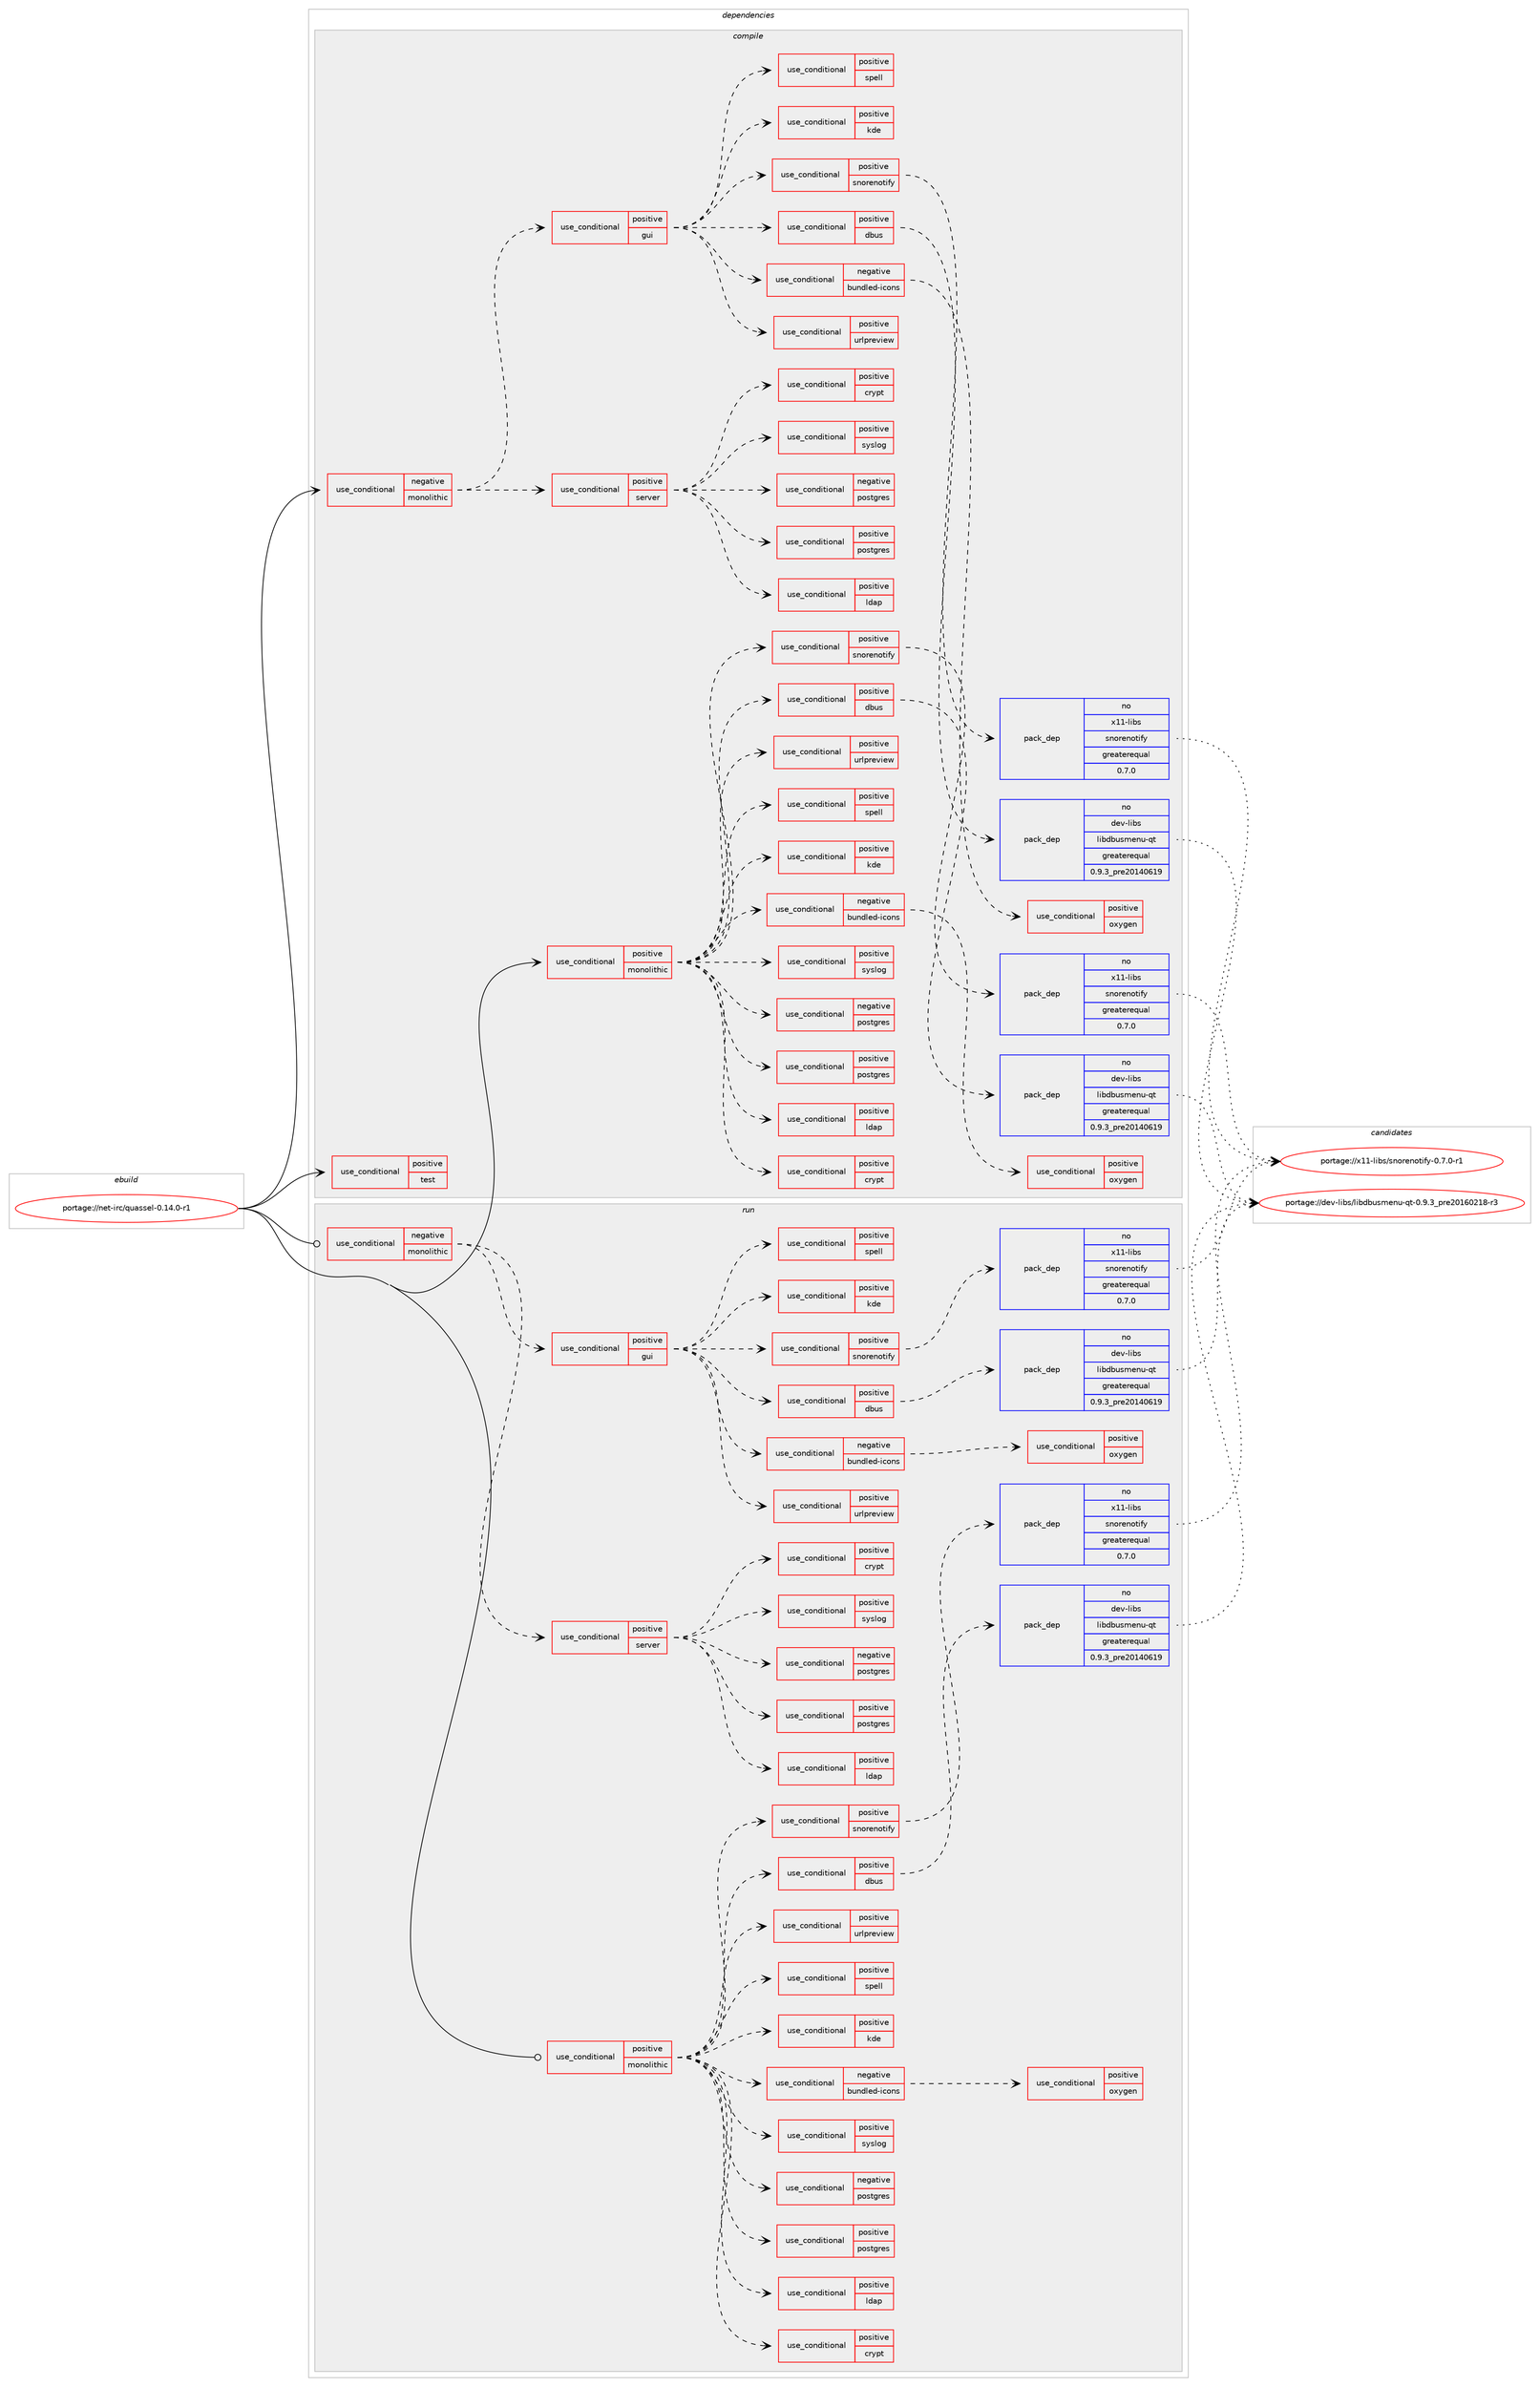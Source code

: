 digraph prolog {

# *************
# Graph options
# *************

newrank=true;
concentrate=true;
compound=true;
graph [rankdir=LR,fontname=Helvetica,fontsize=10,ranksep=1.5];#, ranksep=2.5, nodesep=0.2];
edge  [arrowhead=vee];
node  [fontname=Helvetica,fontsize=10];

# **********
# The ebuild
# **********

subgraph cluster_leftcol {
color=gray;
label=<<i>ebuild</i>>;
id [label="portage://net-irc/quassel-0.14.0-r1", color=red, width=4, href="../net-irc/quassel-0.14.0-r1.svg"];
}

# ****************
# The dependencies
# ****************

subgraph cluster_midcol {
color=gray;
label=<<i>dependencies</i>>;
subgraph cluster_compile {
fillcolor="#eeeeee";
style=filled;
label=<<i>compile</i>>;
subgraph cond66 {
dependency106 [label=<<TABLE BORDER="0" CELLBORDER="1" CELLSPACING="0" CELLPADDING="4"><TR><TD ROWSPAN="3" CELLPADDING="10">use_conditional</TD></TR><TR><TD>negative</TD></TR><TR><TD>monolithic</TD></TR></TABLE>>, shape=none, color=red];
subgraph cond67 {
dependency107 [label=<<TABLE BORDER="0" CELLBORDER="1" CELLSPACING="0" CELLPADDING="4"><TR><TD ROWSPAN="3" CELLPADDING="10">use_conditional</TD></TR><TR><TD>positive</TD></TR><TR><TD>server</TD></TR></TABLE>>, shape=none, color=red];
# *** BEGIN UNKNOWN DEPENDENCY TYPE (TODO) ***
# dependency107 -> package_dependency(portage://net-irc/quassel-0.14.0-r1,install,no,acct-group,quassel,none,[,,],[],[])
# *** END UNKNOWN DEPENDENCY TYPE (TODO) ***

# *** BEGIN UNKNOWN DEPENDENCY TYPE (TODO) ***
# dependency107 -> package_dependency(portage://net-irc/quassel-0.14.0-r1,install,no,acct-user,quassel,none,[,,],[],[])
# *** END UNKNOWN DEPENDENCY TYPE (TODO) ***

# *** BEGIN UNKNOWN DEPENDENCY TYPE (TODO) ***
# dependency107 -> package_dependency(portage://net-irc/quassel-0.14.0-r1,install,no,dev-qt,qtscript,none,[,,],[slot(5)],[])
# *** END UNKNOWN DEPENDENCY TYPE (TODO) ***

subgraph cond68 {
dependency108 [label=<<TABLE BORDER="0" CELLBORDER="1" CELLSPACING="0" CELLPADDING="4"><TR><TD ROWSPAN="3" CELLPADDING="10">use_conditional</TD></TR><TR><TD>positive</TD></TR><TR><TD>crypt</TD></TR></TABLE>>, shape=none, color=red];
# *** BEGIN UNKNOWN DEPENDENCY TYPE (TODO) ***
# dependency108 -> package_dependency(portage://net-irc/quassel-0.14.0-r1,install,no,app-crypt,qca,none,[,,],[slot(2)],[use(enable(ssl),none)])
# *** END UNKNOWN DEPENDENCY TYPE (TODO) ***

}
dependency107:e -> dependency108:w [weight=20,style="dashed",arrowhead="vee"];
subgraph cond69 {
dependency109 [label=<<TABLE BORDER="0" CELLBORDER="1" CELLSPACING="0" CELLPADDING="4"><TR><TD ROWSPAN="3" CELLPADDING="10">use_conditional</TD></TR><TR><TD>positive</TD></TR><TR><TD>ldap</TD></TR></TABLE>>, shape=none, color=red];
# *** BEGIN UNKNOWN DEPENDENCY TYPE (TODO) ***
# dependency109 -> package_dependency(portage://net-irc/quassel-0.14.0-r1,install,no,net-nds,openldap,none,[,,],any_same_slot,[])
# *** END UNKNOWN DEPENDENCY TYPE (TODO) ***

}
dependency107:e -> dependency109:w [weight=20,style="dashed",arrowhead="vee"];
subgraph cond70 {
dependency110 [label=<<TABLE BORDER="0" CELLBORDER="1" CELLSPACING="0" CELLPADDING="4"><TR><TD ROWSPAN="3" CELLPADDING="10">use_conditional</TD></TR><TR><TD>positive</TD></TR><TR><TD>postgres</TD></TR></TABLE>>, shape=none, color=red];
# *** BEGIN UNKNOWN DEPENDENCY TYPE (TODO) ***
# dependency110 -> package_dependency(portage://net-irc/quassel-0.14.0-r1,install,no,dev-qt,qtsql,none,[,,],[slot(5)],[use(enable(postgres),none)])
# *** END UNKNOWN DEPENDENCY TYPE (TODO) ***

}
dependency107:e -> dependency110:w [weight=20,style="dashed",arrowhead="vee"];
subgraph cond71 {
dependency111 [label=<<TABLE BORDER="0" CELLBORDER="1" CELLSPACING="0" CELLPADDING="4"><TR><TD ROWSPAN="3" CELLPADDING="10">use_conditional</TD></TR><TR><TD>negative</TD></TR><TR><TD>postgres</TD></TR></TABLE>>, shape=none, color=red];
# *** BEGIN UNKNOWN DEPENDENCY TYPE (TODO) ***
# dependency111 -> package_dependency(portage://net-irc/quassel-0.14.0-r1,install,no,dev-qt,qtsql,none,[,,],[slot(5)],[use(enable(sqlite),none)])
# *** END UNKNOWN DEPENDENCY TYPE (TODO) ***

# *** BEGIN UNKNOWN DEPENDENCY TYPE (TODO) ***
# dependency111 -> package_dependency(portage://net-irc/quassel-0.14.0-r1,install,no,dev-db,sqlite,none,[,,],[slot(3)],[use(enable(threadsafe),positive),use(disable(secure-delete),none)])
# *** END UNKNOWN DEPENDENCY TYPE (TODO) ***

}
dependency107:e -> dependency111:w [weight=20,style="dashed",arrowhead="vee"];
subgraph cond72 {
dependency112 [label=<<TABLE BORDER="0" CELLBORDER="1" CELLSPACING="0" CELLPADDING="4"><TR><TD ROWSPAN="3" CELLPADDING="10">use_conditional</TD></TR><TR><TD>positive</TD></TR><TR><TD>syslog</TD></TR></TABLE>>, shape=none, color=red];
# *** BEGIN UNKNOWN DEPENDENCY TYPE (TODO) ***
# dependency112 -> package_dependency(portage://net-irc/quassel-0.14.0-r1,install,no,virtual,logger,none,[,,],[],[])
# *** END UNKNOWN DEPENDENCY TYPE (TODO) ***

}
dependency107:e -> dependency112:w [weight=20,style="dashed",arrowhead="vee"];
}
dependency106:e -> dependency107:w [weight=20,style="dashed",arrowhead="vee"];
subgraph cond73 {
dependency113 [label=<<TABLE BORDER="0" CELLBORDER="1" CELLSPACING="0" CELLPADDING="4"><TR><TD ROWSPAN="3" CELLPADDING="10">use_conditional</TD></TR><TR><TD>positive</TD></TR><TR><TD>gui</TD></TR></TABLE>>, shape=none, color=red];
# *** BEGIN UNKNOWN DEPENDENCY TYPE (TODO) ***
# dependency113 -> package_dependency(portage://net-irc/quassel-0.14.0-r1,install,no,dev-qt,qtgui,none,[,,],[slot(5)],[])
# *** END UNKNOWN DEPENDENCY TYPE (TODO) ***

# *** BEGIN UNKNOWN DEPENDENCY TYPE (TODO) ***
# dependency113 -> package_dependency(portage://net-irc/quassel-0.14.0-r1,install,no,dev-qt,qtmultimedia,none,[,,],[slot(5)],[])
# *** END UNKNOWN DEPENDENCY TYPE (TODO) ***

# *** BEGIN UNKNOWN DEPENDENCY TYPE (TODO) ***
# dependency113 -> package_dependency(portage://net-irc/quassel-0.14.0-r1,install,no,dev-qt,qtwidgets,none,[,,],[slot(5)],[])
# *** END UNKNOWN DEPENDENCY TYPE (TODO) ***

subgraph cond74 {
dependency114 [label=<<TABLE BORDER="0" CELLBORDER="1" CELLSPACING="0" CELLPADDING="4"><TR><TD ROWSPAN="3" CELLPADDING="10">use_conditional</TD></TR><TR><TD>negative</TD></TR><TR><TD>bundled-icons</TD></TR></TABLE>>, shape=none, color=red];
# *** BEGIN UNKNOWN DEPENDENCY TYPE (TODO) ***
# dependency114 -> package_dependency(portage://net-irc/quassel-0.14.0-r1,install,no,kde-frameworks,breeze-icons,none,[,,],[slot(5)],[])
# *** END UNKNOWN DEPENDENCY TYPE (TODO) ***

subgraph cond75 {
dependency115 [label=<<TABLE BORDER="0" CELLBORDER="1" CELLSPACING="0" CELLPADDING="4"><TR><TD ROWSPAN="3" CELLPADDING="10">use_conditional</TD></TR><TR><TD>positive</TD></TR><TR><TD>oxygen</TD></TR></TABLE>>, shape=none, color=red];
# *** BEGIN UNKNOWN DEPENDENCY TYPE (TODO) ***
# dependency115 -> package_dependency(portage://net-irc/quassel-0.14.0-r1,install,no,kde-frameworks,oxygen-icons,none,[,,],[slot(5)],[])
# *** END UNKNOWN DEPENDENCY TYPE (TODO) ***

}
dependency114:e -> dependency115:w [weight=20,style="dashed",arrowhead="vee"];
}
dependency113:e -> dependency114:w [weight=20,style="dashed",arrowhead="vee"];
subgraph cond76 {
dependency116 [label=<<TABLE BORDER="0" CELLBORDER="1" CELLSPACING="0" CELLPADDING="4"><TR><TD ROWSPAN="3" CELLPADDING="10">use_conditional</TD></TR><TR><TD>positive</TD></TR><TR><TD>dbus</TD></TR></TABLE>>, shape=none, color=red];
subgraph pack38 {
dependency117 [label=<<TABLE BORDER="0" CELLBORDER="1" CELLSPACING="0" CELLPADDING="4" WIDTH="220"><TR><TD ROWSPAN="6" CELLPADDING="30">pack_dep</TD></TR><TR><TD WIDTH="110">no</TD></TR><TR><TD>dev-libs</TD></TR><TR><TD>libdbusmenu-qt</TD></TR><TR><TD>greaterequal</TD></TR><TR><TD>0.9.3_pre20140619</TD></TR></TABLE>>, shape=none, color=blue];
}
dependency116:e -> dependency117:w [weight=20,style="dashed",arrowhead="vee"];
# *** BEGIN UNKNOWN DEPENDENCY TYPE (TODO) ***
# dependency116 -> package_dependency(portage://net-irc/quassel-0.14.0-r1,install,no,dev-qt,qtdbus,none,[,,],[slot(5)],[])
# *** END UNKNOWN DEPENDENCY TYPE (TODO) ***

}
dependency113:e -> dependency116:w [weight=20,style="dashed",arrowhead="vee"];
subgraph cond77 {
dependency118 [label=<<TABLE BORDER="0" CELLBORDER="1" CELLSPACING="0" CELLPADDING="4"><TR><TD ROWSPAN="3" CELLPADDING="10">use_conditional</TD></TR><TR><TD>positive</TD></TR><TR><TD>kde</TD></TR></TABLE>>, shape=none, color=red];
# *** BEGIN UNKNOWN DEPENDENCY TYPE (TODO) ***
# dependency118 -> package_dependency(portage://net-irc/quassel-0.14.0-r1,install,no,kde-frameworks,kconfigwidgets,none,[,,],[slot(5)],[])
# *** END UNKNOWN DEPENDENCY TYPE (TODO) ***

# *** BEGIN UNKNOWN DEPENDENCY TYPE (TODO) ***
# dependency118 -> package_dependency(portage://net-irc/quassel-0.14.0-r1,install,no,kde-frameworks,kcoreaddons,none,[,,],[slot(5)],[])
# *** END UNKNOWN DEPENDENCY TYPE (TODO) ***

# *** BEGIN UNKNOWN DEPENDENCY TYPE (TODO) ***
# dependency118 -> package_dependency(portage://net-irc/quassel-0.14.0-r1,install,no,kde-frameworks,knotifications,none,[,,],[slot(5)],[])
# *** END UNKNOWN DEPENDENCY TYPE (TODO) ***

# *** BEGIN UNKNOWN DEPENDENCY TYPE (TODO) ***
# dependency118 -> package_dependency(portage://net-irc/quassel-0.14.0-r1,install,no,kde-frameworks,knotifyconfig,none,[,,],[slot(5)],[])
# *** END UNKNOWN DEPENDENCY TYPE (TODO) ***

# *** BEGIN UNKNOWN DEPENDENCY TYPE (TODO) ***
# dependency118 -> package_dependency(portage://net-irc/quassel-0.14.0-r1,install,no,kde-frameworks,ktextwidgets,none,[,,],[slot(5)],[])
# *** END UNKNOWN DEPENDENCY TYPE (TODO) ***

# *** BEGIN UNKNOWN DEPENDENCY TYPE (TODO) ***
# dependency118 -> package_dependency(portage://net-irc/quassel-0.14.0-r1,install,no,kde-frameworks,kwidgetsaddons,none,[,,],[slot(5)],[])
# *** END UNKNOWN DEPENDENCY TYPE (TODO) ***

# *** BEGIN UNKNOWN DEPENDENCY TYPE (TODO) ***
# dependency118 -> package_dependency(portage://net-irc/quassel-0.14.0-r1,install,no,kde-frameworks,kxmlgui,none,[,,],[slot(5)],[])
# *** END UNKNOWN DEPENDENCY TYPE (TODO) ***

}
dependency113:e -> dependency118:w [weight=20,style="dashed",arrowhead="vee"];
subgraph cond78 {
dependency119 [label=<<TABLE BORDER="0" CELLBORDER="1" CELLSPACING="0" CELLPADDING="4"><TR><TD ROWSPAN="3" CELLPADDING="10">use_conditional</TD></TR><TR><TD>positive</TD></TR><TR><TD>snorenotify</TD></TR></TABLE>>, shape=none, color=red];
subgraph pack39 {
dependency120 [label=<<TABLE BORDER="0" CELLBORDER="1" CELLSPACING="0" CELLPADDING="4" WIDTH="220"><TR><TD ROWSPAN="6" CELLPADDING="30">pack_dep</TD></TR><TR><TD WIDTH="110">no</TD></TR><TR><TD>x11-libs</TD></TR><TR><TD>snorenotify</TD></TR><TR><TD>greaterequal</TD></TR><TR><TD>0.7.0</TD></TR></TABLE>>, shape=none, color=blue];
}
dependency119:e -> dependency120:w [weight=20,style="dashed",arrowhead="vee"];
}
dependency113:e -> dependency119:w [weight=20,style="dashed",arrowhead="vee"];
subgraph cond79 {
dependency121 [label=<<TABLE BORDER="0" CELLBORDER="1" CELLSPACING="0" CELLPADDING="4"><TR><TD ROWSPAN="3" CELLPADDING="10">use_conditional</TD></TR><TR><TD>positive</TD></TR><TR><TD>spell</TD></TR></TABLE>>, shape=none, color=red];
# *** BEGIN UNKNOWN DEPENDENCY TYPE (TODO) ***
# dependency121 -> package_dependency(portage://net-irc/quassel-0.14.0-r1,install,no,kde-frameworks,sonnet,none,[,,],[slot(5)],[])
# *** END UNKNOWN DEPENDENCY TYPE (TODO) ***

}
dependency113:e -> dependency121:w [weight=20,style="dashed",arrowhead="vee"];
subgraph cond80 {
dependency122 [label=<<TABLE BORDER="0" CELLBORDER="1" CELLSPACING="0" CELLPADDING="4"><TR><TD ROWSPAN="3" CELLPADDING="10">use_conditional</TD></TR><TR><TD>positive</TD></TR><TR><TD>urlpreview</TD></TR></TABLE>>, shape=none, color=red];
# *** BEGIN UNKNOWN DEPENDENCY TYPE (TODO) ***
# dependency122 -> package_dependency(portage://net-irc/quassel-0.14.0-r1,install,no,dev-qt,qtwebengine,none,[,,],[slot(5)],[use(enable(widgets),none)])
# *** END UNKNOWN DEPENDENCY TYPE (TODO) ***

}
dependency113:e -> dependency122:w [weight=20,style="dashed",arrowhead="vee"];
}
dependency106:e -> dependency113:w [weight=20,style="dashed",arrowhead="vee"];
}
id:e -> dependency106:w [weight=20,style="solid",arrowhead="vee"];
subgraph cond81 {
dependency123 [label=<<TABLE BORDER="0" CELLBORDER="1" CELLSPACING="0" CELLPADDING="4"><TR><TD ROWSPAN="3" CELLPADDING="10">use_conditional</TD></TR><TR><TD>positive</TD></TR><TR><TD>monolithic</TD></TR></TABLE>>, shape=none, color=red];
# *** BEGIN UNKNOWN DEPENDENCY TYPE (TODO) ***
# dependency123 -> package_dependency(portage://net-irc/quassel-0.14.0-r1,install,no,acct-group,quassel,none,[,,],[],[])
# *** END UNKNOWN DEPENDENCY TYPE (TODO) ***

# *** BEGIN UNKNOWN DEPENDENCY TYPE (TODO) ***
# dependency123 -> package_dependency(portage://net-irc/quassel-0.14.0-r1,install,no,acct-user,quassel,none,[,,],[],[])
# *** END UNKNOWN DEPENDENCY TYPE (TODO) ***

# *** BEGIN UNKNOWN DEPENDENCY TYPE (TODO) ***
# dependency123 -> package_dependency(portage://net-irc/quassel-0.14.0-r1,install,no,dev-qt,qtscript,none,[,,],[slot(5)],[])
# *** END UNKNOWN DEPENDENCY TYPE (TODO) ***

subgraph cond82 {
dependency124 [label=<<TABLE BORDER="0" CELLBORDER="1" CELLSPACING="0" CELLPADDING="4"><TR><TD ROWSPAN="3" CELLPADDING="10">use_conditional</TD></TR><TR><TD>positive</TD></TR><TR><TD>crypt</TD></TR></TABLE>>, shape=none, color=red];
# *** BEGIN UNKNOWN DEPENDENCY TYPE (TODO) ***
# dependency124 -> package_dependency(portage://net-irc/quassel-0.14.0-r1,install,no,app-crypt,qca,none,[,,],[slot(2)],[use(enable(ssl),none)])
# *** END UNKNOWN DEPENDENCY TYPE (TODO) ***

}
dependency123:e -> dependency124:w [weight=20,style="dashed",arrowhead="vee"];
subgraph cond83 {
dependency125 [label=<<TABLE BORDER="0" CELLBORDER="1" CELLSPACING="0" CELLPADDING="4"><TR><TD ROWSPAN="3" CELLPADDING="10">use_conditional</TD></TR><TR><TD>positive</TD></TR><TR><TD>ldap</TD></TR></TABLE>>, shape=none, color=red];
# *** BEGIN UNKNOWN DEPENDENCY TYPE (TODO) ***
# dependency125 -> package_dependency(portage://net-irc/quassel-0.14.0-r1,install,no,net-nds,openldap,none,[,,],any_same_slot,[])
# *** END UNKNOWN DEPENDENCY TYPE (TODO) ***

}
dependency123:e -> dependency125:w [weight=20,style="dashed",arrowhead="vee"];
subgraph cond84 {
dependency126 [label=<<TABLE BORDER="0" CELLBORDER="1" CELLSPACING="0" CELLPADDING="4"><TR><TD ROWSPAN="3" CELLPADDING="10">use_conditional</TD></TR><TR><TD>positive</TD></TR><TR><TD>postgres</TD></TR></TABLE>>, shape=none, color=red];
# *** BEGIN UNKNOWN DEPENDENCY TYPE (TODO) ***
# dependency126 -> package_dependency(portage://net-irc/quassel-0.14.0-r1,install,no,dev-qt,qtsql,none,[,,],[slot(5)],[use(enable(postgres),none)])
# *** END UNKNOWN DEPENDENCY TYPE (TODO) ***

}
dependency123:e -> dependency126:w [weight=20,style="dashed",arrowhead="vee"];
subgraph cond85 {
dependency127 [label=<<TABLE BORDER="0" CELLBORDER="1" CELLSPACING="0" CELLPADDING="4"><TR><TD ROWSPAN="3" CELLPADDING="10">use_conditional</TD></TR><TR><TD>negative</TD></TR><TR><TD>postgres</TD></TR></TABLE>>, shape=none, color=red];
# *** BEGIN UNKNOWN DEPENDENCY TYPE (TODO) ***
# dependency127 -> package_dependency(portage://net-irc/quassel-0.14.0-r1,install,no,dev-qt,qtsql,none,[,,],[slot(5)],[use(enable(sqlite),none)])
# *** END UNKNOWN DEPENDENCY TYPE (TODO) ***

# *** BEGIN UNKNOWN DEPENDENCY TYPE (TODO) ***
# dependency127 -> package_dependency(portage://net-irc/quassel-0.14.0-r1,install,no,dev-db,sqlite,none,[,,],[slot(3)],[use(enable(threadsafe),positive),use(disable(secure-delete),none)])
# *** END UNKNOWN DEPENDENCY TYPE (TODO) ***

}
dependency123:e -> dependency127:w [weight=20,style="dashed",arrowhead="vee"];
subgraph cond86 {
dependency128 [label=<<TABLE BORDER="0" CELLBORDER="1" CELLSPACING="0" CELLPADDING="4"><TR><TD ROWSPAN="3" CELLPADDING="10">use_conditional</TD></TR><TR><TD>positive</TD></TR><TR><TD>syslog</TD></TR></TABLE>>, shape=none, color=red];
# *** BEGIN UNKNOWN DEPENDENCY TYPE (TODO) ***
# dependency128 -> package_dependency(portage://net-irc/quassel-0.14.0-r1,install,no,virtual,logger,none,[,,],[],[])
# *** END UNKNOWN DEPENDENCY TYPE (TODO) ***

}
dependency123:e -> dependency128:w [weight=20,style="dashed",arrowhead="vee"];
# *** BEGIN UNKNOWN DEPENDENCY TYPE (TODO) ***
# dependency123 -> package_dependency(portage://net-irc/quassel-0.14.0-r1,install,no,dev-qt,qtgui,none,[,,],[slot(5)],[])
# *** END UNKNOWN DEPENDENCY TYPE (TODO) ***

# *** BEGIN UNKNOWN DEPENDENCY TYPE (TODO) ***
# dependency123 -> package_dependency(portage://net-irc/quassel-0.14.0-r1,install,no,dev-qt,qtmultimedia,none,[,,],[slot(5)],[])
# *** END UNKNOWN DEPENDENCY TYPE (TODO) ***

# *** BEGIN UNKNOWN DEPENDENCY TYPE (TODO) ***
# dependency123 -> package_dependency(portage://net-irc/quassel-0.14.0-r1,install,no,dev-qt,qtwidgets,none,[,,],[slot(5)],[])
# *** END UNKNOWN DEPENDENCY TYPE (TODO) ***

subgraph cond87 {
dependency129 [label=<<TABLE BORDER="0" CELLBORDER="1" CELLSPACING="0" CELLPADDING="4"><TR><TD ROWSPAN="3" CELLPADDING="10">use_conditional</TD></TR><TR><TD>negative</TD></TR><TR><TD>bundled-icons</TD></TR></TABLE>>, shape=none, color=red];
# *** BEGIN UNKNOWN DEPENDENCY TYPE (TODO) ***
# dependency129 -> package_dependency(portage://net-irc/quassel-0.14.0-r1,install,no,kde-frameworks,breeze-icons,none,[,,],[slot(5)],[])
# *** END UNKNOWN DEPENDENCY TYPE (TODO) ***

subgraph cond88 {
dependency130 [label=<<TABLE BORDER="0" CELLBORDER="1" CELLSPACING="0" CELLPADDING="4"><TR><TD ROWSPAN="3" CELLPADDING="10">use_conditional</TD></TR><TR><TD>positive</TD></TR><TR><TD>oxygen</TD></TR></TABLE>>, shape=none, color=red];
# *** BEGIN UNKNOWN DEPENDENCY TYPE (TODO) ***
# dependency130 -> package_dependency(portage://net-irc/quassel-0.14.0-r1,install,no,kde-frameworks,oxygen-icons,none,[,,],[slot(5)],[])
# *** END UNKNOWN DEPENDENCY TYPE (TODO) ***

}
dependency129:e -> dependency130:w [weight=20,style="dashed",arrowhead="vee"];
}
dependency123:e -> dependency129:w [weight=20,style="dashed",arrowhead="vee"];
subgraph cond89 {
dependency131 [label=<<TABLE BORDER="0" CELLBORDER="1" CELLSPACING="0" CELLPADDING="4"><TR><TD ROWSPAN="3" CELLPADDING="10">use_conditional</TD></TR><TR><TD>positive</TD></TR><TR><TD>dbus</TD></TR></TABLE>>, shape=none, color=red];
subgraph pack40 {
dependency132 [label=<<TABLE BORDER="0" CELLBORDER="1" CELLSPACING="0" CELLPADDING="4" WIDTH="220"><TR><TD ROWSPAN="6" CELLPADDING="30">pack_dep</TD></TR><TR><TD WIDTH="110">no</TD></TR><TR><TD>dev-libs</TD></TR><TR><TD>libdbusmenu-qt</TD></TR><TR><TD>greaterequal</TD></TR><TR><TD>0.9.3_pre20140619</TD></TR></TABLE>>, shape=none, color=blue];
}
dependency131:e -> dependency132:w [weight=20,style="dashed",arrowhead="vee"];
# *** BEGIN UNKNOWN DEPENDENCY TYPE (TODO) ***
# dependency131 -> package_dependency(portage://net-irc/quassel-0.14.0-r1,install,no,dev-qt,qtdbus,none,[,,],[slot(5)],[])
# *** END UNKNOWN DEPENDENCY TYPE (TODO) ***

}
dependency123:e -> dependency131:w [weight=20,style="dashed",arrowhead="vee"];
subgraph cond90 {
dependency133 [label=<<TABLE BORDER="0" CELLBORDER="1" CELLSPACING="0" CELLPADDING="4"><TR><TD ROWSPAN="3" CELLPADDING="10">use_conditional</TD></TR><TR><TD>positive</TD></TR><TR><TD>kde</TD></TR></TABLE>>, shape=none, color=red];
# *** BEGIN UNKNOWN DEPENDENCY TYPE (TODO) ***
# dependency133 -> package_dependency(portage://net-irc/quassel-0.14.0-r1,install,no,kde-frameworks,kconfigwidgets,none,[,,],[slot(5)],[])
# *** END UNKNOWN DEPENDENCY TYPE (TODO) ***

# *** BEGIN UNKNOWN DEPENDENCY TYPE (TODO) ***
# dependency133 -> package_dependency(portage://net-irc/quassel-0.14.0-r1,install,no,kde-frameworks,kcoreaddons,none,[,,],[slot(5)],[])
# *** END UNKNOWN DEPENDENCY TYPE (TODO) ***

# *** BEGIN UNKNOWN DEPENDENCY TYPE (TODO) ***
# dependency133 -> package_dependency(portage://net-irc/quassel-0.14.0-r1,install,no,kde-frameworks,knotifications,none,[,,],[slot(5)],[])
# *** END UNKNOWN DEPENDENCY TYPE (TODO) ***

# *** BEGIN UNKNOWN DEPENDENCY TYPE (TODO) ***
# dependency133 -> package_dependency(portage://net-irc/quassel-0.14.0-r1,install,no,kde-frameworks,knotifyconfig,none,[,,],[slot(5)],[])
# *** END UNKNOWN DEPENDENCY TYPE (TODO) ***

# *** BEGIN UNKNOWN DEPENDENCY TYPE (TODO) ***
# dependency133 -> package_dependency(portage://net-irc/quassel-0.14.0-r1,install,no,kde-frameworks,ktextwidgets,none,[,,],[slot(5)],[])
# *** END UNKNOWN DEPENDENCY TYPE (TODO) ***

# *** BEGIN UNKNOWN DEPENDENCY TYPE (TODO) ***
# dependency133 -> package_dependency(portage://net-irc/quassel-0.14.0-r1,install,no,kde-frameworks,kwidgetsaddons,none,[,,],[slot(5)],[])
# *** END UNKNOWN DEPENDENCY TYPE (TODO) ***

# *** BEGIN UNKNOWN DEPENDENCY TYPE (TODO) ***
# dependency133 -> package_dependency(portage://net-irc/quassel-0.14.0-r1,install,no,kde-frameworks,kxmlgui,none,[,,],[slot(5)],[])
# *** END UNKNOWN DEPENDENCY TYPE (TODO) ***

}
dependency123:e -> dependency133:w [weight=20,style="dashed",arrowhead="vee"];
subgraph cond91 {
dependency134 [label=<<TABLE BORDER="0" CELLBORDER="1" CELLSPACING="0" CELLPADDING="4"><TR><TD ROWSPAN="3" CELLPADDING="10">use_conditional</TD></TR><TR><TD>positive</TD></TR><TR><TD>snorenotify</TD></TR></TABLE>>, shape=none, color=red];
subgraph pack41 {
dependency135 [label=<<TABLE BORDER="0" CELLBORDER="1" CELLSPACING="0" CELLPADDING="4" WIDTH="220"><TR><TD ROWSPAN="6" CELLPADDING="30">pack_dep</TD></TR><TR><TD WIDTH="110">no</TD></TR><TR><TD>x11-libs</TD></TR><TR><TD>snorenotify</TD></TR><TR><TD>greaterequal</TD></TR><TR><TD>0.7.0</TD></TR></TABLE>>, shape=none, color=blue];
}
dependency134:e -> dependency135:w [weight=20,style="dashed",arrowhead="vee"];
}
dependency123:e -> dependency134:w [weight=20,style="dashed",arrowhead="vee"];
subgraph cond92 {
dependency136 [label=<<TABLE BORDER="0" CELLBORDER="1" CELLSPACING="0" CELLPADDING="4"><TR><TD ROWSPAN="3" CELLPADDING="10">use_conditional</TD></TR><TR><TD>positive</TD></TR><TR><TD>spell</TD></TR></TABLE>>, shape=none, color=red];
# *** BEGIN UNKNOWN DEPENDENCY TYPE (TODO) ***
# dependency136 -> package_dependency(portage://net-irc/quassel-0.14.0-r1,install,no,kde-frameworks,sonnet,none,[,,],[slot(5)],[])
# *** END UNKNOWN DEPENDENCY TYPE (TODO) ***

}
dependency123:e -> dependency136:w [weight=20,style="dashed",arrowhead="vee"];
subgraph cond93 {
dependency137 [label=<<TABLE BORDER="0" CELLBORDER="1" CELLSPACING="0" CELLPADDING="4"><TR><TD ROWSPAN="3" CELLPADDING="10">use_conditional</TD></TR><TR><TD>positive</TD></TR><TR><TD>urlpreview</TD></TR></TABLE>>, shape=none, color=red];
# *** BEGIN UNKNOWN DEPENDENCY TYPE (TODO) ***
# dependency137 -> package_dependency(portage://net-irc/quassel-0.14.0-r1,install,no,dev-qt,qtwebengine,none,[,,],[slot(5)],[use(enable(widgets),none)])
# *** END UNKNOWN DEPENDENCY TYPE (TODO) ***

}
dependency123:e -> dependency137:w [weight=20,style="dashed",arrowhead="vee"];
}
id:e -> dependency123:w [weight=20,style="solid",arrowhead="vee"];
subgraph cond94 {
dependency138 [label=<<TABLE BORDER="0" CELLBORDER="1" CELLSPACING="0" CELLPADDING="4"><TR><TD ROWSPAN="3" CELLPADDING="10">use_conditional</TD></TR><TR><TD>positive</TD></TR><TR><TD>test</TD></TR></TABLE>>, shape=none, color=red];
# *** BEGIN UNKNOWN DEPENDENCY TYPE (TODO) ***
# dependency138 -> package_dependency(portage://net-irc/quassel-0.14.0-r1,install,no,dev-cpp,gtest,none,[,,],[],[])
# *** END UNKNOWN DEPENDENCY TYPE (TODO) ***

# *** BEGIN UNKNOWN DEPENDENCY TYPE (TODO) ***
# dependency138 -> package_dependency(portage://net-irc/quassel-0.14.0-r1,install,no,dev-qt,qttest,none,[,,],[],[])
# *** END UNKNOWN DEPENDENCY TYPE (TODO) ***

}
id:e -> dependency138:w [weight=20,style="solid",arrowhead="vee"];
# *** BEGIN UNKNOWN DEPENDENCY TYPE (TODO) ***
# id -> package_dependency(portage://net-irc/quassel-0.14.0-r1,install,no,dev-libs,boost,none,[,,],any_same_slot,[])
# *** END UNKNOWN DEPENDENCY TYPE (TODO) ***

# *** BEGIN UNKNOWN DEPENDENCY TYPE (TODO) ***
# id -> package_dependency(portage://net-irc/quassel-0.14.0-r1,install,no,dev-qt,qtcore,none,[,,],[slot(5)],[])
# *** END UNKNOWN DEPENDENCY TYPE (TODO) ***

# *** BEGIN UNKNOWN DEPENDENCY TYPE (TODO) ***
# id -> package_dependency(portage://net-irc/quassel-0.14.0-r1,install,no,dev-qt,qtnetwork,none,[,,],[slot(5)],[use(enable(ssl),none)])
# *** END UNKNOWN DEPENDENCY TYPE (TODO) ***

# *** BEGIN UNKNOWN DEPENDENCY TYPE (TODO) ***
# id -> package_dependency(portage://net-irc/quassel-0.14.0-r1,install,no,sys-libs,zlib,none,[,,],[],[])
# *** END UNKNOWN DEPENDENCY TYPE (TODO) ***

}
subgraph cluster_compileandrun {
fillcolor="#eeeeee";
style=filled;
label=<<i>compile and run</i>>;
}
subgraph cluster_run {
fillcolor="#eeeeee";
style=filled;
label=<<i>run</i>>;
subgraph cond95 {
dependency139 [label=<<TABLE BORDER="0" CELLBORDER="1" CELLSPACING="0" CELLPADDING="4"><TR><TD ROWSPAN="3" CELLPADDING="10">use_conditional</TD></TR><TR><TD>negative</TD></TR><TR><TD>monolithic</TD></TR></TABLE>>, shape=none, color=red];
subgraph cond96 {
dependency140 [label=<<TABLE BORDER="0" CELLBORDER="1" CELLSPACING="0" CELLPADDING="4"><TR><TD ROWSPAN="3" CELLPADDING="10">use_conditional</TD></TR><TR><TD>positive</TD></TR><TR><TD>server</TD></TR></TABLE>>, shape=none, color=red];
# *** BEGIN UNKNOWN DEPENDENCY TYPE (TODO) ***
# dependency140 -> package_dependency(portage://net-irc/quassel-0.14.0-r1,run,no,acct-group,quassel,none,[,,],[],[])
# *** END UNKNOWN DEPENDENCY TYPE (TODO) ***

# *** BEGIN UNKNOWN DEPENDENCY TYPE (TODO) ***
# dependency140 -> package_dependency(portage://net-irc/quassel-0.14.0-r1,run,no,acct-user,quassel,none,[,,],[],[])
# *** END UNKNOWN DEPENDENCY TYPE (TODO) ***

# *** BEGIN UNKNOWN DEPENDENCY TYPE (TODO) ***
# dependency140 -> package_dependency(portage://net-irc/quassel-0.14.0-r1,run,no,dev-qt,qtscript,none,[,,],[slot(5)],[])
# *** END UNKNOWN DEPENDENCY TYPE (TODO) ***

subgraph cond97 {
dependency141 [label=<<TABLE BORDER="0" CELLBORDER="1" CELLSPACING="0" CELLPADDING="4"><TR><TD ROWSPAN="3" CELLPADDING="10">use_conditional</TD></TR><TR><TD>positive</TD></TR><TR><TD>crypt</TD></TR></TABLE>>, shape=none, color=red];
# *** BEGIN UNKNOWN DEPENDENCY TYPE (TODO) ***
# dependency141 -> package_dependency(portage://net-irc/quassel-0.14.0-r1,run,no,app-crypt,qca,none,[,,],[slot(2)],[use(enable(ssl),none)])
# *** END UNKNOWN DEPENDENCY TYPE (TODO) ***

}
dependency140:e -> dependency141:w [weight=20,style="dashed",arrowhead="vee"];
subgraph cond98 {
dependency142 [label=<<TABLE BORDER="0" CELLBORDER="1" CELLSPACING="0" CELLPADDING="4"><TR><TD ROWSPAN="3" CELLPADDING="10">use_conditional</TD></TR><TR><TD>positive</TD></TR><TR><TD>ldap</TD></TR></TABLE>>, shape=none, color=red];
# *** BEGIN UNKNOWN DEPENDENCY TYPE (TODO) ***
# dependency142 -> package_dependency(portage://net-irc/quassel-0.14.0-r1,run,no,net-nds,openldap,none,[,,],any_same_slot,[])
# *** END UNKNOWN DEPENDENCY TYPE (TODO) ***

}
dependency140:e -> dependency142:w [weight=20,style="dashed",arrowhead="vee"];
subgraph cond99 {
dependency143 [label=<<TABLE BORDER="0" CELLBORDER="1" CELLSPACING="0" CELLPADDING="4"><TR><TD ROWSPAN="3" CELLPADDING="10">use_conditional</TD></TR><TR><TD>positive</TD></TR><TR><TD>postgres</TD></TR></TABLE>>, shape=none, color=red];
# *** BEGIN UNKNOWN DEPENDENCY TYPE (TODO) ***
# dependency143 -> package_dependency(portage://net-irc/quassel-0.14.0-r1,run,no,dev-qt,qtsql,none,[,,],[slot(5)],[use(enable(postgres),none)])
# *** END UNKNOWN DEPENDENCY TYPE (TODO) ***

}
dependency140:e -> dependency143:w [weight=20,style="dashed",arrowhead="vee"];
subgraph cond100 {
dependency144 [label=<<TABLE BORDER="0" CELLBORDER="1" CELLSPACING="0" CELLPADDING="4"><TR><TD ROWSPAN="3" CELLPADDING="10">use_conditional</TD></TR><TR><TD>negative</TD></TR><TR><TD>postgres</TD></TR></TABLE>>, shape=none, color=red];
# *** BEGIN UNKNOWN DEPENDENCY TYPE (TODO) ***
# dependency144 -> package_dependency(portage://net-irc/quassel-0.14.0-r1,run,no,dev-qt,qtsql,none,[,,],[slot(5)],[use(enable(sqlite),none)])
# *** END UNKNOWN DEPENDENCY TYPE (TODO) ***

# *** BEGIN UNKNOWN DEPENDENCY TYPE (TODO) ***
# dependency144 -> package_dependency(portage://net-irc/quassel-0.14.0-r1,run,no,dev-db,sqlite,none,[,,],[slot(3)],[use(enable(threadsafe),positive),use(disable(secure-delete),none)])
# *** END UNKNOWN DEPENDENCY TYPE (TODO) ***

}
dependency140:e -> dependency144:w [weight=20,style="dashed",arrowhead="vee"];
subgraph cond101 {
dependency145 [label=<<TABLE BORDER="0" CELLBORDER="1" CELLSPACING="0" CELLPADDING="4"><TR><TD ROWSPAN="3" CELLPADDING="10">use_conditional</TD></TR><TR><TD>positive</TD></TR><TR><TD>syslog</TD></TR></TABLE>>, shape=none, color=red];
# *** BEGIN UNKNOWN DEPENDENCY TYPE (TODO) ***
# dependency145 -> package_dependency(portage://net-irc/quassel-0.14.0-r1,run,no,virtual,logger,none,[,,],[],[])
# *** END UNKNOWN DEPENDENCY TYPE (TODO) ***

}
dependency140:e -> dependency145:w [weight=20,style="dashed",arrowhead="vee"];
}
dependency139:e -> dependency140:w [weight=20,style="dashed",arrowhead="vee"];
subgraph cond102 {
dependency146 [label=<<TABLE BORDER="0" CELLBORDER="1" CELLSPACING="0" CELLPADDING="4"><TR><TD ROWSPAN="3" CELLPADDING="10">use_conditional</TD></TR><TR><TD>positive</TD></TR><TR><TD>gui</TD></TR></TABLE>>, shape=none, color=red];
# *** BEGIN UNKNOWN DEPENDENCY TYPE (TODO) ***
# dependency146 -> package_dependency(portage://net-irc/quassel-0.14.0-r1,run,no,dev-qt,qtgui,none,[,,],[slot(5)],[])
# *** END UNKNOWN DEPENDENCY TYPE (TODO) ***

# *** BEGIN UNKNOWN DEPENDENCY TYPE (TODO) ***
# dependency146 -> package_dependency(portage://net-irc/quassel-0.14.0-r1,run,no,dev-qt,qtmultimedia,none,[,,],[slot(5)],[])
# *** END UNKNOWN DEPENDENCY TYPE (TODO) ***

# *** BEGIN UNKNOWN DEPENDENCY TYPE (TODO) ***
# dependency146 -> package_dependency(portage://net-irc/quassel-0.14.0-r1,run,no,dev-qt,qtwidgets,none,[,,],[slot(5)],[])
# *** END UNKNOWN DEPENDENCY TYPE (TODO) ***

subgraph cond103 {
dependency147 [label=<<TABLE BORDER="0" CELLBORDER="1" CELLSPACING="0" CELLPADDING="4"><TR><TD ROWSPAN="3" CELLPADDING="10">use_conditional</TD></TR><TR><TD>negative</TD></TR><TR><TD>bundled-icons</TD></TR></TABLE>>, shape=none, color=red];
# *** BEGIN UNKNOWN DEPENDENCY TYPE (TODO) ***
# dependency147 -> package_dependency(portage://net-irc/quassel-0.14.0-r1,run,no,kde-frameworks,breeze-icons,none,[,,],[slot(5)],[])
# *** END UNKNOWN DEPENDENCY TYPE (TODO) ***

subgraph cond104 {
dependency148 [label=<<TABLE BORDER="0" CELLBORDER="1" CELLSPACING="0" CELLPADDING="4"><TR><TD ROWSPAN="3" CELLPADDING="10">use_conditional</TD></TR><TR><TD>positive</TD></TR><TR><TD>oxygen</TD></TR></TABLE>>, shape=none, color=red];
# *** BEGIN UNKNOWN DEPENDENCY TYPE (TODO) ***
# dependency148 -> package_dependency(portage://net-irc/quassel-0.14.0-r1,run,no,kde-frameworks,oxygen-icons,none,[,,],[slot(5)],[])
# *** END UNKNOWN DEPENDENCY TYPE (TODO) ***

}
dependency147:e -> dependency148:w [weight=20,style="dashed",arrowhead="vee"];
}
dependency146:e -> dependency147:w [weight=20,style="dashed",arrowhead="vee"];
subgraph cond105 {
dependency149 [label=<<TABLE BORDER="0" CELLBORDER="1" CELLSPACING="0" CELLPADDING="4"><TR><TD ROWSPAN="3" CELLPADDING="10">use_conditional</TD></TR><TR><TD>positive</TD></TR><TR><TD>dbus</TD></TR></TABLE>>, shape=none, color=red];
subgraph pack42 {
dependency150 [label=<<TABLE BORDER="0" CELLBORDER="1" CELLSPACING="0" CELLPADDING="4" WIDTH="220"><TR><TD ROWSPAN="6" CELLPADDING="30">pack_dep</TD></TR><TR><TD WIDTH="110">no</TD></TR><TR><TD>dev-libs</TD></TR><TR><TD>libdbusmenu-qt</TD></TR><TR><TD>greaterequal</TD></TR><TR><TD>0.9.3_pre20140619</TD></TR></TABLE>>, shape=none, color=blue];
}
dependency149:e -> dependency150:w [weight=20,style="dashed",arrowhead="vee"];
# *** BEGIN UNKNOWN DEPENDENCY TYPE (TODO) ***
# dependency149 -> package_dependency(portage://net-irc/quassel-0.14.0-r1,run,no,dev-qt,qtdbus,none,[,,],[slot(5)],[])
# *** END UNKNOWN DEPENDENCY TYPE (TODO) ***

}
dependency146:e -> dependency149:w [weight=20,style="dashed",arrowhead="vee"];
subgraph cond106 {
dependency151 [label=<<TABLE BORDER="0" CELLBORDER="1" CELLSPACING="0" CELLPADDING="4"><TR><TD ROWSPAN="3" CELLPADDING="10">use_conditional</TD></TR><TR><TD>positive</TD></TR><TR><TD>kde</TD></TR></TABLE>>, shape=none, color=red];
# *** BEGIN UNKNOWN DEPENDENCY TYPE (TODO) ***
# dependency151 -> package_dependency(portage://net-irc/quassel-0.14.0-r1,run,no,kde-frameworks,kconfigwidgets,none,[,,],[slot(5)],[])
# *** END UNKNOWN DEPENDENCY TYPE (TODO) ***

# *** BEGIN UNKNOWN DEPENDENCY TYPE (TODO) ***
# dependency151 -> package_dependency(portage://net-irc/quassel-0.14.0-r1,run,no,kde-frameworks,kcoreaddons,none,[,,],[slot(5)],[])
# *** END UNKNOWN DEPENDENCY TYPE (TODO) ***

# *** BEGIN UNKNOWN DEPENDENCY TYPE (TODO) ***
# dependency151 -> package_dependency(portage://net-irc/quassel-0.14.0-r1,run,no,kde-frameworks,knotifications,none,[,,],[slot(5)],[])
# *** END UNKNOWN DEPENDENCY TYPE (TODO) ***

# *** BEGIN UNKNOWN DEPENDENCY TYPE (TODO) ***
# dependency151 -> package_dependency(portage://net-irc/quassel-0.14.0-r1,run,no,kde-frameworks,knotifyconfig,none,[,,],[slot(5)],[])
# *** END UNKNOWN DEPENDENCY TYPE (TODO) ***

# *** BEGIN UNKNOWN DEPENDENCY TYPE (TODO) ***
# dependency151 -> package_dependency(portage://net-irc/quassel-0.14.0-r1,run,no,kde-frameworks,ktextwidgets,none,[,,],[slot(5)],[])
# *** END UNKNOWN DEPENDENCY TYPE (TODO) ***

# *** BEGIN UNKNOWN DEPENDENCY TYPE (TODO) ***
# dependency151 -> package_dependency(portage://net-irc/quassel-0.14.0-r1,run,no,kde-frameworks,kwidgetsaddons,none,[,,],[slot(5)],[])
# *** END UNKNOWN DEPENDENCY TYPE (TODO) ***

# *** BEGIN UNKNOWN DEPENDENCY TYPE (TODO) ***
# dependency151 -> package_dependency(portage://net-irc/quassel-0.14.0-r1,run,no,kde-frameworks,kxmlgui,none,[,,],[slot(5)],[])
# *** END UNKNOWN DEPENDENCY TYPE (TODO) ***

}
dependency146:e -> dependency151:w [weight=20,style="dashed",arrowhead="vee"];
subgraph cond107 {
dependency152 [label=<<TABLE BORDER="0" CELLBORDER="1" CELLSPACING="0" CELLPADDING="4"><TR><TD ROWSPAN="3" CELLPADDING="10">use_conditional</TD></TR><TR><TD>positive</TD></TR><TR><TD>snorenotify</TD></TR></TABLE>>, shape=none, color=red];
subgraph pack43 {
dependency153 [label=<<TABLE BORDER="0" CELLBORDER="1" CELLSPACING="0" CELLPADDING="4" WIDTH="220"><TR><TD ROWSPAN="6" CELLPADDING="30">pack_dep</TD></TR><TR><TD WIDTH="110">no</TD></TR><TR><TD>x11-libs</TD></TR><TR><TD>snorenotify</TD></TR><TR><TD>greaterequal</TD></TR><TR><TD>0.7.0</TD></TR></TABLE>>, shape=none, color=blue];
}
dependency152:e -> dependency153:w [weight=20,style="dashed",arrowhead="vee"];
}
dependency146:e -> dependency152:w [weight=20,style="dashed",arrowhead="vee"];
subgraph cond108 {
dependency154 [label=<<TABLE BORDER="0" CELLBORDER="1" CELLSPACING="0" CELLPADDING="4"><TR><TD ROWSPAN="3" CELLPADDING="10">use_conditional</TD></TR><TR><TD>positive</TD></TR><TR><TD>spell</TD></TR></TABLE>>, shape=none, color=red];
# *** BEGIN UNKNOWN DEPENDENCY TYPE (TODO) ***
# dependency154 -> package_dependency(portage://net-irc/quassel-0.14.0-r1,run,no,kde-frameworks,sonnet,none,[,,],[slot(5)],[])
# *** END UNKNOWN DEPENDENCY TYPE (TODO) ***

}
dependency146:e -> dependency154:w [weight=20,style="dashed",arrowhead="vee"];
subgraph cond109 {
dependency155 [label=<<TABLE BORDER="0" CELLBORDER="1" CELLSPACING="0" CELLPADDING="4"><TR><TD ROWSPAN="3" CELLPADDING="10">use_conditional</TD></TR><TR><TD>positive</TD></TR><TR><TD>urlpreview</TD></TR></TABLE>>, shape=none, color=red];
# *** BEGIN UNKNOWN DEPENDENCY TYPE (TODO) ***
# dependency155 -> package_dependency(portage://net-irc/quassel-0.14.0-r1,run,no,dev-qt,qtwebengine,none,[,,],[slot(5)],[use(enable(widgets),none)])
# *** END UNKNOWN DEPENDENCY TYPE (TODO) ***

}
dependency146:e -> dependency155:w [weight=20,style="dashed",arrowhead="vee"];
}
dependency139:e -> dependency146:w [weight=20,style="dashed",arrowhead="vee"];
}
id:e -> dependency139:w [weight=20,style="solid",arrowhead="odot"];
subgraph cond110 {
dependency156 [label=<<TABLE BORDER="0" CELLBORDER="1" CELLSPACING="0" CELLPADDING="4"><TR><TD ROWSPAN="3" CELLPADDING="10">use_conditional</TD></TR><TR><TD>positive</TD></TR><TR><TD>monolithic</TD></TR></TABLE>>, shape=none, color=red];
# *** BEGIN UNKNOWN DEPENDENCY TYPE (TODO) ***
# dependency156 -> package_dependency(portage://net-irc/quassel-0.14.0-r1,run,no,acct-group,quassel,none,[,,],[],[])
# *** END UNKNOWN DEPENDENCY TYPE (TODO) ***

# *** BEGIN UNKNOWN DEPENDENCY TYPE (TODO) ***
# dependency156 -> package_dependency(portage://net-irc/quassel-0.14.0-r1,run,no,acct-user,quassel,none,[,,],[],[])
# *** END UNKNOWN DEPENDENCY TYPE (TODO) ***

# *** BEGIN UNKNOWN DEPENDENCY TYPE (TODO) ***
# dependency156 -> package_dependency(portage://net-irc/quassel-0.14.0-r1,run,no,dev-qt,qtscript,none,[,,],[slot(5)],[])
# *** END UNKNOWN DEPENDENCY TYPE (TODO) ***

subgraph cond111 {
dependency157 [label=<<TABLE BORDER="0" CELLBORDER="1" CELLSPACING="0" CELLPADDING="4"><TR><TD ROWSPAN="3" CELLPADDING="10">use_conditional</TD></TR><TR><TD>positive</TD></TR><TR><TD>crypt</TD></TR></TABLE>>, shape=none, color=red];
# *** BEGIN UNKNOWN DEPENDENCY TYPE (TODO) ***
# dependency157 -> package_dependency(portage://net-irc/quassel-0.14.0-r1,run,no,app-crypt,qca,none,[,,],[slot(2)],[use(enable(ssl),none)])
# *** END UNKNOWN DEPENDENCY TYPE (TODO) ***

}
dependency156:e -> dependency157:w [weight=20,style="dashed",arrowhead="vee"];
subgraph cond112 {
dependency158 [label=<<TABLE BORDER="0" CELLBORDER="1" CELLSPACING="0" CELLPADDING="4"><TR><TD ROWSPAN="3" CELLPADDING="10">use_conditional</TD></TR><TR><TD>positive</TD></TR><TR><TD>ldap</TD></TR></TABLE>>, shape=none, color=red];
# *** BEGIN UNKNOWN DEPENDENCY TYPE (TODO) ***
# dependency158 -> package_dependency(portage://net-irc/quassel-0.14.0-r1,run,no,net-nds,openldap,none,[,,],any_same_slot,[])
# *** END UNKNOWN DEPENDENCY TYPE (TODO) ***

}
dependency156:e -> dependency158:w [weight=20,style="dashed",arrowhead="vee"];
subgraph cond113 {
dependency159 [label=<<TABLE BORDER="0" CELLBORDER="1" CELLSPACING="0" CELLPADDING="4"><TR><TD ROWSPAN="3" CELLPADDING="10">use_conditional</TD></TR><TR><TD>positive</TD></TR><TR><TD>postgres</TD></TR></TABLE>>, shape=none, color=red];
# *** BEGIN UNKNOWN DEPENDENCY TYPE (TODO) ***
# dependency159 -> package_dependency(portage://net-irc/quassel-0.14.0-r1,run,no,dev-qt,qtsql,none,[,,],[slot(5)],[use(enable(postgres),none)])
# *** END UNKNOWN DEPENDENCY TYPE (TODO) ***

}
dependency156:e -> dependency159:w [weight=20,style="dashed",arrowhead="vee"];
subgraph cond114 {
dependency160 [label=<<TABLE BORDER="0" CELLBORDER="1" CELLSPACING="0" CELLPADDING="4"><TR><TD ROWSPAN="3" CELLPADDING="10">use_conditional</TD></TR><TR><TD>negative</TD></TR><TR><TD>postgres</TD></TR></TABLE>>, shape=none, color=red];
# *** BEGIN UNKNOWN DEPENDENCY TYPE (TODO) ***
# dependency160 -> package_dependency(portage://net-irc/quassel-0.14.0-r1,run,no,dev-qt,qtsql,none,[,,],[slot(5)],[use(enable(sqlite),none)])
# *** END UNKNOWN DEPENDENCY TYPE (TODO) ***

# *** BEGIN UNKNOWN DEPENDENCY TYPE (TODO) ***
# dependency160 -> package_dependency(portage://net-irc/quassel-0.14.0-r1,run,no,dev-db,sqlite,none,[,,],[slot(3)],[use(enable(threadsafe),positive),use(disable(secure-delete),none)])
# *** END UNKNOWN DEPENDENCY TYPE (TODO) ***

}
dependency156:e -> dependency160:w [weight=20,style="dashed",arrowhead="vee"];
subgraph cond115 {
dependency161 [label=<<TABLE BORDER="0" CELLBORDER="1" CELLSPACING="0" CELLPADDING="4"><TR><TD ROWSPAN="3" CELLPADDING="10">use_conditional</TD></TR><TR><TD>positive</TD></TR><TR><TD>syslog</TD></TR></TABLE>>, shape=none, color=red];
# *** BEGIN UNKNOWN DEPENDENCY TYPE (TODO) ***
# dependency161 -> package_dependency(portage://net-irc/quassel-0.14.0-r1,run,no,virtual,logger,none,[,,],[],[])
# *** END UNKNOWN DEPENDENCY TYPE (TODO) ***

}
dependency156:e -> dependency161:w [weight=20,style="dashed",arrowhead="vee"];
# *** BEGIN UNKNOWN DEPENDENCY TYPE (TODO) ***
# dependency156 -> package_dependency(portage://net-irc/quassel-0.14.0-r1,run,no,dev-qt,qtgui,none,[,,],[slot(5)],[])
# *** END UNKNOWN DEPENDENCY TYPE (TODO) ***

# *** BEGIN UNKNOWN DEPENDENCY TYPE (TODO) ***
# dependency156 -> package_dependency(portage://net-irc/quassel-0.14.0-r1,run,no,dev-qt,qtmultimedia,none,[,,],[slot(5)],[])
# *** END UNKNOWN DEPENDENCY TYPE (TODO) ***

# *** BEGIN UNKNOWN DEPENDENCY TYPE (TODO) ***
# dependency156 -> package_dependency(portage://net-irc/quassel-0.14.0-r1,run,no,dev-qt,qtwidgets,none,[,,],[slot(5)],[])
# *** END UNKNOWN DEPENDENCY TYPE (TODO) ***

subgraph cond116 {
dependency162 [label=<<TABLE BORDER="0" CELLBORDER="1" CELLSPACING="0" CELLPADDING="4"><TR><TD ROWSPAN="3" CELLPADDING="10">use_conditional</TD></TR><TR><TD>negative</TD></TR><TR><TD>bundled-icons</TD></TR></TABLE>>, shape=none, color=red];
# *** BEGIN UNKNOWN DEPENDENCY TYPE (TODO) ***
# dependency162 -> package_dependency(portage://net-irc/quassel-0.14.0-r1,run,no,kde-frameworks,breeze-icons,none,[,,],[slot(5)],[])
# *** END UNKNOWN DEPENDENCY TYPE (TODO) ***

subgraph cond117 {
dependency163 [label=<<TABLE BORDER="0" CELLBORDER="1" CELLSPACING="0" CELLPADDING="4"><TR><TD ROWSPAN="3" CELLPADDING="10">use_conditional</TD></TR><TR><TD>positive</TD></TR><TR><TD>oxygen</TD></TR></TABLE>>, shape=none, color=red];
# *** BEGIN UNKNOWN DEPENDENCY TYPE (TODO) ***
# dependency163 -> package_dependency(portage://net-irc/quassel-0.14.0-r1,run,no,kde-frameworks,oxygen-icons,none,[,,],[slot(5)],[])
# *** END UNKNOWN DEPENDENCY TYPE (TODO) ***

}
dependency162:e -> dependency163:w [weight=20,style="dashed",arrowhead="vee"];
}
dependency156:e -> dependency162:w [weight=20,style="dashed",arrowhead="vee"];
subgraph cond118 {
dependency164 [label=<<TABLE BORDER="0" CELLBORDER="1" CELLSPACING="0" CELLPADDING="4"><TR><TD ROWSPAN="3" CELLPADDING="10">use_conditional</TD></TR><TR><TD>positive</TD></TR><TR><TD>dbus</TD></TR></TABLE>>, shape=none, color=red];
subgraph pack44 {
dependency165 [label=<<TABLE BORDER="0" CELLBORDER="1" CELLSPACING="0" CELLPADDING="4" WIDTH="220"><TR><TD ROWSPAN="6" CELLPADDING="30">pack_dep</TD></TR><TR><TD WIDTH="110">no</TD></TR><TR><TD>dev-libs</TD></TR><TR><TD>libdbusmenu-qt</TD></TR><TR><TD>greaterequal</TD></TR><TR><TD>0.9.3_pre20140619</TD></TR></TABLE>>, shape=none, color=blue];
}
dependency164:e -> dependency165:w [weight=20,style="dashed",arrowhead="vee"];
# *** BEGIN UNKNOWN DEPENDENCY TYPE (TODO) ***
# dependency164 -> package_dependency(portage://net-irc/quassel-0.14.0-r1,run,no,dev-qt,qtdbus,none,[,,],[slot(5)],[])
# *** END UNKNOWN DEPENDENCY TYPE (TODO) ***

}
dependency156:e -> dependency164:w [weight=20,style="dashed",arrowhead="vee"];
subgraph cond119 {
dependency166 [label=<<TABLE BORDER="0" CELLBORDER="1" CELLSPACING="0" CELLPADDING="4"><TR><TD ROWSPAN="3" CELLPADDING="10">use_conditional</TD></TR><TR><TD>positive</TD></TR><TR><TD>kde</TD></TR></TABLE>>, shape=none, color=red];
# *** BEGIN UNKNOWN DEPENDENCY TYPE (TODO) ***
# dependency166 -> package_dependency(portage://net-irc/quassel-0.14.0-r1,run,no,kde-frameworks,kconfigwidgets,none,[,,],[slot(5)],[])
# *** END UNKNOWN DEPENDENCY TYPE (TODO) ***

# *** BEGIN UNKNOWN DEPENDENCY TYPE (TODO) ***
# dependency166 -> package_dependency(portage://net-irc/quassel-0.14.0-r1,run,no,kde-frameworks,kcoreaddons,none,[,,],[slot(5)],[])
# *** END UNKNOWN DEPENDENCY TYPE (TODO) ***

# *** BEGIN UNKNOWN DEPENDENCY TYPE (TODO) ***
# dependency166 -> package_dependency(portage://net-irc/quassel-0.14.0-r1,run,no,kde-frameworks,knotifications,none,[,,],[slot(5)],[])
# *** END UNKNOWN DEPENDENCY TYPE (TODO) ***

# *** BEGIN UNKNOWN DEPENDENCY TYPE (TODO) ***
# dependency166 -> package_dependency(portage://net-irc/quassel-0.14.0-r1,run,no,kde-frameworks,knotifyconfig,none,[,,],[slot(5)],[])
# *** END UNKNOWN DEPENDENCY TYPE (TODO) ***

# *** BEGIN UNKNOWN DEPENDENCY TYPE (TODO) ***
# dependency166 -> package_dependency(portage://net-irc/quassel-0.14.0-r1,run,no,kde-frameworks,ktextwidgets,none,[,,],[slot(5)],[])
# *** END UNKNOWN DEPENDENCY TYPE (TODO) ***

# *** BEGIN UNKNOWN DEPENDENCY TYPE (TODO) ***
# dependency166 -> package_dependency(portage://net-irc/quassel-0.14.0-r1,run,no,kde-frameworks,kwidgetsaddons,none,[,,],[slot(5)],[])
# *** END UNKNOWN DEPENDENCY TYPE (TODO) ***

# *** BEGIN UNKNOWN DEPENDENCY TYPE (TODO) ***
# dependency166 -> package_dependency(portage://net-irc/quassel-0.14.0-r1,run,no,kde-frameworks,kxmlgui,none,[,,],[slot(5)],[])
# *** END UNKNOWN DEPENDENCY TYPE (TODO) ***

}
dependency156:e -> dependency166:w [weight=20,style="dashed",arrowhead="vee"];
subgraph cond120 {
dependency167 [label=<<TABLE BORDER="0" CELLBORDER="1" CELLSPACING="0" CELLPADDING="4"><TR><TD ROWSPAN="3" CELLPADDING="10">use_conditional</TD></TR><TR><TD>positive</TD></TR><TR><TD>snorenotify</TD></TR></TABLE>>, shape=none, color=red];
subgraph pack45 {
dependency168 [label=<<TABLE BORDER="0" CELLBORDER="1" CELLSPACING="0" CELLPADDING="4" WIDTH="220"><TR><TD ROWSPAN="6" CELLPADDING="30">pack_dep</TD></TR><TR><TD WIDTH="110">no</TD></TR><TR><TD>x11-libs</TD></TR><TR><TD>snorenotify</TD></TR><TR><TD>greaterequal</TD></TR><TR><TD>0.7.0</TD></TR></TABLE>>, shape=none, color=blue];
}
dependency167:e -> dependency168:w [weight=20,style="dashed",arrowhead="vee"];
}
dependency156:e -> dependency167:w [weight=20,style="dashed",arrowhead="vee"];
subgraph cond121 {
dependency169 [label=<<TABLE BORDER="0" CELLBORDER="1" CELLSPACING="0" CELLPADDING="4"><TR><TD ROWSPAN="3" CELLPADDING="10">use_conditional</TD></TR><TR><TD>positive</TD></TR><TR><TD>spell</TD></TR></TABLE>>, shape=none, color=red];
# *** BEGIN UNKNOWN DEPENDENCY TYPE (TODO) ***
# dependency169 -> package_dependency(portage://net-irc/quassel-0.14.0-r1,run,no,kde-frameworks,sonnet,none,[,,],[slot(5)],[])
# *** END UNKNOWN DEPENDENCY TYPE (TODO) ***

}
dependency156:e -> dependency169:w [weight=20,style="dashed",arrowhead="vee"];
subgraph cond122 {
dependency170 [label=<<TABLE BORDER="0" CELLBORDER="1" CELLSPACING="0" CELLPADDING="4"><TR><TD ROWSPAN="3" CELLPADDING="10">use_conditional</TD></TR><TR><TD>positive</TD></TR><TR><TD>urlpreview</TD></TR></TABLE>>, shape=none, color=red];
# *** BEGIN UNKNOWN DEPENDENCY TYPE (TODO) ***
# dependency170 -> package_dependency(portage://net-irc/quassel-0.14.0-r1,run,no,dev-qt,qtwebengine,none,[,,],[slot(5)],[use(enable(widgets),none)])
# *** END UNKNOWN DEPENDENCY TYPE (TODO) ***

}
dependency156:e -> dependency170:w [weight=20,style="dashed",arrowhead="vee"];
}
id:e -> dependency156:w [weight=20,style="solid",arrowhead="odot"];
# *** BEGIN UNKNOWN DEPENDENCY TYPE (TODO) ***
# id -> package_dependency(portage://net-irc/quassel-0.14.0-r1,run,no,dev-libs,boost,none,[,,],any_same_slot,[])
# *** END UNKNOWN DEPENDENCY TYPE (TODO) ***

# *** BEGIN UNKNOWN DEPENDENCY TYPE (TODO) ***
# id -> package_dependency(portage://net-irc/quassel-0.14.0-r1,run,no,dev-qt,qtcore,none,[,,],[slot(5)],[])
# *** END UNKNOWN DEPENDENCY TYPE (TODO) ***

# *** BEGIN UNKNOWN DEPENDENCY TYPE (TODO) ***
# id -> package_dependency(portage://net-irc/quassel-0.14.0-r1,run,no,dev-qt,qtnetwork,none,[,,],[slot(5)],[use(enable(ssl),none)])
# *** END UNKNOWN DEPENDENCY TYPE (TODO) ***

# *** BEGIN UNKNOWN DEPENDENCY TYPE (TODO) ***
# id -> package_dependency(portage://net-irc/quassel-0.14.0-r1,run,no,sys-libs,zlib,none,[,,],[],[])
# *** END UNKNOWN DEPENDENCY TYPE (TODO) ***

}
}

# **************
# The candidates
# **************

subgraph cluster_choices {
rank=same;
color=gray;
label=<<i>candidates</i>>;

subgraph choice38 {
color=black;
nodesep=1;
choice1001011184510810598115471081059810098117115109101110117451131164548465746519511211410150484954485049564511451 [label="portage://dev-libs/libdbusmenu-qt-0.9.3_pre20160218-r3", color=red, width=4,href="../dev-libs/libdbusmenu-qt-0.9.3_pre20160218-r3.svg"];
dependency117:e -> choice1001011184510810598115471081059810098117115109101110117451131164548465746519511211410150484954485049564511451:w [style=dotted,weight="100"];
}
subgraph choice39 {
color=black;
nodesep=1;
choice12049494510810598115471151101111141011101111161051021214548465546484511449 [label="portage://x11-libs/snorenotify-0.7.0-r1", color=red, width=4,href="../x11-libs/snorenotify-0.7.0-r1.svg"];
dependency120:e -> choice12049494510810598115471151101111141011101111161051021214548465546484511449:w [style=dotted,weight="100"];
}
subgraph choice40 {
color=black;
nodesep=1;
choice1001011184510810598115471081059810098117115109101110117451131164548465746519511211410150484954485049564511451 [label="portage://dev-libs/libdbusmenu-qt-0.9.3_pre20160218-r3", color=red, width=4,href="../dev-libs/libdbusmenu-qt-0.9.3_pre20160218-r3.svg"];
dependency132:e -> choice1001011184510810598115471081059810098117115109101110117451131164548465746519511211410150484954485049564511451:w [style=dotted,weight="100"];
}
subgraph choice41 {
color=black;
nodesep=1;
choice12049494510810598115471151101111141011101111161051021214548465546484511449 [label="portage://x11-libs/snorenotify-0.7.0-r1", color=red, width=4,href="../x11-libs/snorenotify-0.7.0-r1.svg"];
dependency135:e -> choice12049494510810598115471151101111141011101111161051021214548465546484511449:w [style=dotted,weight="100"];
}
subgraph choice42 {
color=black;
nodesep=1;
choice1001011184510810598115471081059810098117115109101110117451131164548465746519511211410150484954485049564511451 [label="portage://dev-libs/libdbusmenu-qt-0.9.3_pre20160218-r3", color=red, width=4,href="../dev-libs/libdbusmenu-qt-0.9.3_pre20160218-r3.svg"];
dependency150:e -> choice1001011184510810598115471081059810098117115109101110117451131164548465746519511211410150484954485049564511451:w [style=dotted,weight="100"];
}
subgraph choice43 {
color=black;
nodesep=1;
choice12049494510810598115471151101111141011101111161051021214548465546484511449 [label="portage://x11-libs/snorenotify-0.7.0-r1", color=red, width=4,href="../x11-libs/snorenotify-0.7.0-r1.svg"];
dependency153:e -> choice12049494510810598115471151101111141011101111161051021214548465546484511449:w [style=dotted,weight="100"];
}
subgraph choice44 {
color=black;
nodesep=1;
choice1001011184510810598115471081059810098117115109101110117451131164548465746519511211410150484954485049564511451 [label="portage://dev-libs/libdbusmenu-qt-0.9.3_pre20160218-r3", color=red, width=4,href="../dev-libs/libdbusmenu-qt-0.9.3_pre20160218-r3.svg"];
dependency165:e -> choice1001011184510810598115471081059810098117115109101110117451131164548465746519511211410150484954485049564511451:w [style=dotted,weight="100"];
}
subgraph choice45 {
color=black;
nodesep=1;
choice12049494510810598115471151101111141011101111161051021214548465546484511449 [label="portage://x11-libs/snorenotify-0.7.0-r1", color=red, width=4,href="../x11-libs/snorenotify-0.7.0-r1.svg"];
dependency168:e -> choice12049494510810598115471151101111141011101111161051021214548465546484511449:w [style=dotted,weight="100"];
}
}

}
